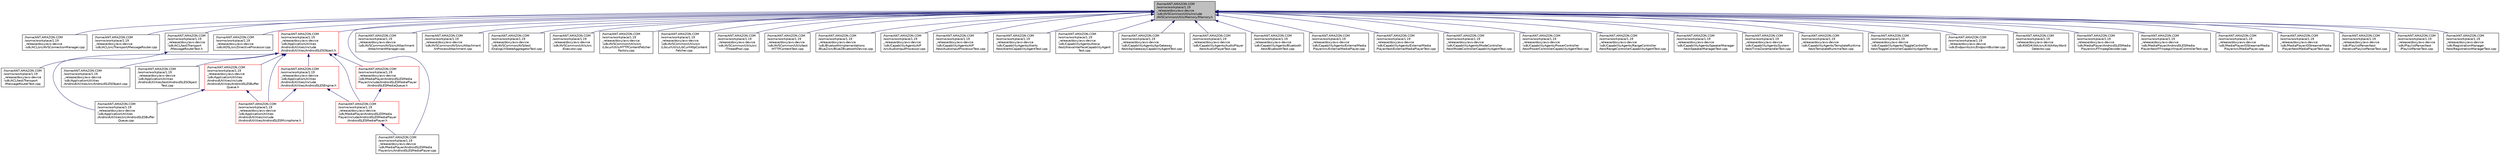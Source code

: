 digraph "/home/ANT.AMAZON.COM/womw/workplace/1.19_release/doxy/avs-device-sdk/AVSCommon/Utils/include/AVSCommon/Utils/Memory/Memory.h"
{
  edge [fontname="Helvetica",fontsize="10",labelfontname="Helvetica",labelfontsize="10"];
  node [fontname="Helvetica",fontsize="10",shape=record];
  Node3 [label="/home/ANT.AMAZON.COM\l/womw/workplace/1.19\l_release/doxy/avs-device\l-sdk/AVSCommon/Utils/include\l/AVSCommon/Utils/Memory/Memory.h",height=0.2,width=0.4,color="black", fillcolor="grey75", style="filled", fontcolor="black"];
  Node3 -> Node4 [dir="back",color="midnightblue",fontsize="10",style="solid",fontname="Helvetica"];
  Node4 [label="/home/ANT.AMAZON.COM\l/womw/workplace/1.19\l_release/doxy/avs-device\l-sdk/ACL/src/AVSConnectionManager.cpp",height=0.2,width=0.4,color="black", fillcolor="white", style="filled",URL="$_a_v_s_connection_manager_8cpp.html"];
  Node3 -> Node5 [dir="back",color="midnightblue",fontsize="10",style="solid",fontname="Helvetica"];
  Node5 [label="/home/ANT.AMAZON.COM\l/womw/workplace/1.19\l_release/doxy/avs-device\l-sdk/ACL/src/Transport/MessageRouter.cpp",height=0.2,width=0.4,color="black", fillcolor="white", style="filled",URL="$_message_router_8cpp.html"];
  Node3 -> Node6 [dir="back",color="midnightblue",fontsize="10",style="solid",fontname="Helvetica"];
  Node6 [label="/home/ANT.AMAZON.COM\l/womw/workplace/1.19\l_release/doxy/avs-device\l-sdk/ACL/test/Transport\l/MessageRouterTest.h",height=0.2,width=0.4,color="black", fillcolor="white", style="filled",URL="$_message_router_test_8h.html"];
  Node6 -> Node7 [dir="back",color="midnightblue",fontsize="10",style="solid",fontname="Helvetica"];
  Node7 [label="/home/ANT.AMAZON.COM\l/womw/workplace/1.19\l_release/doxy/avs-device\l-sdk/ACL/test/Transport\l/MessageRouterTest.cpp",height=0.2,width=0.4,color="black", fillcolor="white", style="filled",URL="$_message_router_test_8cpp.html"];
  Node3 -> Node8 [dir="back",color="midnightblue",fontsize="10",style="solid",fontname="Helvetica"];
  Node8 [label="/home/ANT.AMAZON.COM\l/womw/workplace/1.19\l_release/doxy/avs-device\l-sdk/ADSL/src/DirectiveProcessor.cpp",height=0.2,width=0.4,color="black", fillcolor="white", style="filled",URL="$_directive_processor_8cpp.html"];
  Node3 -> Node9 [dir="back",color="midnightblue",fontsize="10",style="solid",fontname="Helvetica"];
  Node9 [label="/home/ANT.AMAZON.COM\l/womw/workplace/1.19\l_release/doxy/avs-device\l-sdk/ApplicationUtilities\l/AndroidUtilities/include\l/AndroidUtilities/AndroidSLESObject.h",height=0.2,width=0.4,color="red", fillcolor="white", style="filled",URL="$_android_s_l_e_s_object_8h.html"];
  Node9 -> Node10 [dir="back",color="midnightblue",fontsize="10",style="solid",fontname="Helvetica"];
  Node10 [label="/home/ANT.AMAZON.COM\l/womw/workplace/1.19\l_release/doxy/avs-device\l-sdk/ApplicationUtilities\l/AndroidUtilities/include\l/AndroidUtilities/AndroidSLESBuffer\lQueue.h",height=0.2,width=0.4,color="red", fillcolor="white", style="filled",URL="$_android_s_l_e_s_buffer_queue_8h.html"];
  Node10 -> Node11 [dir="back",color="midnightblue",fontsize="10",style="solid",fontname="Helvetica"];
  Node11 [label="/home/ANT.AMAZON.COM\l/womw/workplace/1.19\l_release/doxy/avs-device\l-sdk/ApplicationUtilities\l/AndroidUtilities/include\l/AndroidUtilities/AndroidSLESMicrophone.h",height=0.2,width=0.4,color="red", fillcolor="white", style="filled",URL="$_android_s_l_e_s_microphone_8h.html"];
  Node10 -> Node15 [dir="back",color="midnightblue",fontsize="10",style="solid",fontname="Helvetica"];
  Node15 [label="/home/ANT.AMAZON.COM\l/womw/workplace/1.19\l_release/doxy/avs-device\l-sdk/ApplicationUtilities\l/AndroidUtilities/src/AndroidSLESBuffer\lQueue.cpp",height=0.2,width=0.4,color="black", fillcolor="white", style="filled",URL="$_android_s_l_e_s_buffer_queue_8cpp.html"];
  Node9 -> Node17 [dir="back",color="midnightblue",fontsize="10",style="solid",fontname="Helvetica"];
  Node17 [label="/home/ANT.AMAZON.COM\l/womw/workplace/1.19\l_release/doxy/avs-device\l-sdk/ApplicationUtilities\l/AndroidUtilities/include\l/AndroidUtilities/AndroidSLESEngine.h",height=0.2,width=0.4,color="red", fillcolor="white", style="filled",URL="$_android_s_l_e_s_engine_8h.html"];
  Node17 -> Node11 [dir="back",color="midnightblue",fontsize="10",style="solid",fontname="Helvetica"];
  Node17 -> Node18 [dir="back",color="midnightblue",fontsize="10",style="solid",fontname="Helvetica"];
  Node18 [label="/home/ANT.AMAZON.COM\l/womw/workplace/1.19\l_release/doxy/avs-device\l-sdk/MediaPlayer/AndroidSLESMedia\lPlayer/include/AndroidSLESMediaPlayer\l/AndroidSLESMediaPlayer.h",height=0.2,width=0.4,color="red", fillcolor="white", style="filled",URL="$_android_s_l_e_s_media_player_8h.html"];
  Node18 -> Node19 [dir="back",color="midnightblue",fontsize="10",style="solid",fontname="Helvetica"];
  Node19 [label="/home/ANT.AMAZON.COM\l/womw/workplace/1.19\l_release/doxy/avs-device\l-sdk/MediaPlayer/AndroidSLESMedia\lPlayer/src/AndroidSLESMediaPlayer.cpp",height=0.2,width=0.4,color="black", fillcolor="white", style="filled",URL="$_android_s_l_e_s_media_player_8cpp.html"];
  Node9 -> Node11 [dir="back",color="midnightblue",fontsize="10",style="solid",fontname="Helvetica"];
  Node9 -> Node15 [dir="back",color="midnightblue",fontsize="10",style="solid",fontname="Helvetica"];
  Node9 -> Node24 [dir="back",color="midnightblue",fontsize="10",style="solid",fontname="Helvetica"];
  Node24 [label="/home/ANT.AMAZON.COM\l/womw/workplace/1.19\l_release/doxy/avs-device\l-sdk/ApplicationUtilities\l/AndroidUtilities/src/AndroidSLESObject.cpp",height=0.2,width=0.4,color="black", fillcolor="white", style="filled",URL="$_android_s_l_e_s_object_8cpp.html"];
  Node9 -> Node25 [dir="back",color="midnightblue",fontsize="10",style="solid",fontname="Helvetica"];
  Node25 [label="/home/ANT.AMAZON.COM\l/womw/workplace/1.19\l_release/doxy/avs-device\l-sdk/ApplicationUtilities\l/AndroidUtilities/test/AndroidSLESObject\lTest.cpp",height=0.2,width=0.4,color="black", fillcolor="white", style="filled",URL="$_android_s_l_e_s_object_test_8cpp.html"];
  Node9 -> Node18 [dir="back",color="midnightblue",fontsize="10",style="solid",fontname="Helvetica"];
  Node9 -> Node26 [dir="back",color="midnightblue",fontsize="10",style="solid",fontname="Helvetica"];
  Node26 [label="/home/ANT.AMAZON.COM\l/womw/workplace/1.19\l_release/doxy/avs-device\l-sdk/MediaPlayer/AndroidSLESMedia\lPlayer/include/AndroidSLESMediaPlayer\l/AndroidSLESMediaQueue.h",height=0.2,width=0.4,color="red", fillcolor="white", style="filled",URL="$_android_s_l_e_s_media_queue_8h.html"];
  Node26 -> Node18 [dir="back",color="midnightblue",fontsize="10",style="solid",fontname="Helvetica"];
  Node3 -> Node29 [dir="back",color="midnightblue",fontsize="10",style="solid",fontname="Helvetica"];
  Node29 [label="/home/ANT.AMAZON.COM\l/womw/workplace/1.19\l_release/doxy/avs-device\l-sdk/AVSCommon/AVS/src/Attachment\l/AttachmentManager.cpp",height=0.2,width=0.4,color="black", fillcolor="white", style="filled",URL="$_attachment_manager_8cpp.html"];
  Node3 -> Node30 [dir="back",color="midnightblue",fontsize="10",style="solid",fontname="Helvetica"];
  Node30 [label="/home/ANT.AMAZON.COM\l/womw/workplace/1.19\l_release/doxy/avs-device\l-sdk/AVSCommon/AVS/src/Attachment\l/InProcessAttachment.cpp",height=0.2,width=0.4,color="black", fillcolor="white", style="filled",URL="$_in_process_attachment_8cpp.html"];
  Node3 -> Node31 [dir="back",color="midnightblue",fontsize="10",style="solid",fontname="Helvetica"];
  Node31 [label="/home/ANT.AMAZON.COM\l/womw/workplace/1.19\l_release/doxy/avs-device\l-sdk/AVSCommon/AVS/test\l/DialogUXStateAggregatorTest.cpp",height=0.2,width=0.4,color="black", fillcolor="white", style="filled",URL="$_dialog_u_x_state_aggregator_test_8cpp.html"];
  Node3 -> Node32 [dir="back",color="midnightblue",fontsize="10",style="solid",fontname="Helvetica"];
  Node32 [label="/home/ANT.AMAZON.COM\l/womw/workplace/1.19\l_release/doxy/avs-device\l-sdk/AVSCommon/Utils/src\l/Executor.cpp",height=0.2,width=0.4,color="black", fillcolor="white", style="filled",URL="$_executor_8cpp.html"];
  Node3 -> Node33 [dir="back",color="midnightblue",fontsize="10",style="solid",fontname="Helvetica"];
  Node33 [label="/home/ANT.AMAZON.COM\l/womw/workplace/1.19\l_release/doxy/avs-device\l-sdk/AVSCommon/Utils/src\l/LibcurlUtils/HTTPContentFetcher\lFactory.cpp",height=0.2,width=0.4,color="black", fillcolor="white", style="filled",URL="$_h_t_t_p_content_fetcher_factory_8cpp.html"];
  Node3 -> Node34 [dir="back",color="midnightblue",fontsize="10",style="solid",fontname="Helvetica"];
  Node34 [label="/home/ANT.AMAZON.COM\l/womw/workplace/1.19\l_release/doxy/avs-device\l-sdk/AVSCommon/Utils/src\l/LibcurlUtils/LibCurlHttpContent\lFetcher.cpp",height=0.2,width=0.4,color="black", fillcolor="white", style="filled",URL="$_lib_curl_http_content_fetcher_8cpp.html"];
  Node3 -> Node35 [dir="back",color="midnightblue",fontsize="10",style="solid",fontname="Helvetica"];
  Node35 [label="/home/ANT.AMAZON.COM\l/womw/workplace/1.19\l_release/doxy/avs-device\l-sdk/AVSCommon/Utils/src\l/ThreadPool.cpp",height=0.2,width=0.4,color="black", fillcolor="white", style="filled",URL="$_thread_pool_8cpp.html"];
  Node3 -> Node36 [dir="back",color="midnightblue",fontsize="10",style="solid",fontname="Helvetica"];
  Node36 [label="/home/ANT.AMAZON.COM\l/womw/workplace/1.19\l_release/doxy/avs-device\l-sdk/AVSCommon/Utils/test\l/HTTPContentTest.cpp",height=0.2,width=0.4,color="black", fillcolor="white", style="filled",URL="$_h_t_t_p_content_test_8cpp.html"];
  Node3 -> Node37 [dir="back",color="midnightblue",fontsize="10",style="solid",fontname="Helvetica"];
  Node37 [label="/home/ANT.AMAZON.COM\l/womw/workplace/1.19\l_release/doxy/avs-device\l-sdk/BluetoothImplementations\l/BlueZ/src/BlueZBluetoothDevice.cpp",height=0.2,width=0.4,color="black", fillcolor="white", style="filled",URL="$_blue_z_bluetooth_device_8cpp.html"];
  Node3 -> Node38 [dir="back",color="midnightblue",fontsize="10",style="solid",fontname="Helvetica"];
  Node38 [label="/home/ANT.AMAZON.COM\l/womw/workplace/1.19\l_release/doxy/avs-device\l-sdk/CapabilityAgents/AIP\l/src/AudioInputProcessor.cpp",height=0.2,width=0.4,color="black", fillcolor="white", style="filled",URL="$_audio_input_processor_8cpp.html"];
  Node3 -> Node39 [dir="back",color="midnightblue",fontsize="10",style="solid",fontname="Helvetica"];
  Node39 [label="/home/ANT.AMAZON.COM\l/womw/workplace/1.19\l_release/doxy/avs-device\l-sdk/CapabilityAgents/AIP\l/test/AudioInputProcessorTest.cpp",height=0.2,width=0.4,color="black", fillcolor="white", style="filled",URL="$_audio_input_processor_test_8cpp.html"];
  Node3 -> Node40 [dir="back",color="midnightblue",fontsize="10",style="solid",fontname="Helvetica"];
  Node40 [label="/home/ANT.AMAZON.COM\l/womw/workplace/1.19\l_release/doxy/avs-device\l-sdk/CapabilityAgents/Alerts\l/test/AlertsCapabilityAgentTest.cpp",height=0.2,width=0.4,color="black", fillcolor="white", style="filled",URL="$_alerts_capability_agent_test_8cpp.html"];
  Node3 -> Node41 [dir="back",color="midnightblue",fontsize="10",style="solid",fontname="Helvetica"];
  Node41 [label="/home/ANT.AMAZON.COM\l/womw/workplace/1.19\l_release/doxy/avs-device\l-sdk/CapabilityAgents/Alexa\l/test/AlexaInterfaceCapabilityAgent\lTest.cpp",height=0.2,width=0.4,color="black", fillcolor="white", style="filled",URL="$_alexa_interface_capability_agent_test_8cpp.html"];
  Node3 -> Node42 [dir="back",color="midnightblue",fontsize="10",style="solid",fontname="Helvetica"];
  Node42 [label="/home/ANT.AMAZON.COM\l/womw/workplace/1.19\l_release/doxy/avs-device\l-sdk/CapabilityAgents/ApiGateway\l/test/ApiGatewayCapabilityAgentTest.cpp",height=0.2,width=0.4,color="black", fillcolor="white", style="filled",URL="$_api_gateway_capability_agent_test_8cpp.html"];
  Node3 -> Node43 [dir="back",color="midnightblue",fontsize="10",style="solid",fontname="Helvetica"];
  Node43 [label="/home/ANT.AMAZON.COM\l/womw/workplace/1.19\l_release/doxy/avs-device\l-sdk/CapabilityAgents/AudioPlayer\l/test/AudioPlayerTest.cpp",height=0.2,width=0.4,color="black", fillcolor="white", style="filled",URL="$_audio_player_test_8cpp.html"];
  Node3 -> Node44 [dir="back",color="midnightblue",fontsize="10",style="solid",fontname="Helvetica"];
  Node44 [label="/home/ANT.AMAZON.COM\l/womw/workplace/1.19\l_release/doxy/avs-device\l-sdk/CapabilityAgents/Bluetooth\l/test/BluetoothTest.cpp",height=0.2,width=0.4,color="black", fillcolor="white", style="filled",URL="$_bluetooth_test_8cpp.html"];
  Node3 -> Node45 [dir="back",color="midnightblue",fontsize="10",style="solid",fontname="Helvetica"];
  Node45 [label="/home/ANT.AMAZON.COM\l/womw/workplace/1.19\l_release/doxy/avs-device\l-sdk/CapabilityAgents/ExternalMedia\lPlayer/src/ExternalMediaPlayer.cpp",height=0.2,width=0.4,color="black", fillcolor="white", style="filled",URL="$_external_media_player_8cpp.html"];
  Node3 -> Node46 [dir="back",color="midnightblue",fontsize="10",style="solid",fontname="Helvetica"];
  Node46 [label="/home/ANT.AMAZON.COM\l/womw/workplace/1.19\l_release/doxy/avs-device\l-sdk/CapabilityAgents/ExternalMedia\lPlayer/test/ExternalMediaPlayerTest.cpp",height=0.2,width=0.4,color="black", fillcolor="white", style="filled",URL="$_external_media_player_test_8cpp.html"];
  Node3 -> Node47 [dir="back",color="midnightblue",fontsize="10",style="solid",fontname="Helvetica"];
  Node47 [label="/home/ANT.AMAZON.COM\l/womw/workplace/1.19\l_release/doxy/avs-device\l-sdk/CapabilityAgents/ModeController\l/test/ModeControllerCapabilityAgentTest.cpp",height=0.2,width=0.4,color="black", fillcolor="white", style="filled",URL="$_mode_controller_capability_agent_test_8cpp.html"];
  Node3 -> Node48 [dir="back",color="midnightblue",fontsize="10",style="solid",fontname="Helvetica"];
  Node48 [label="/home/ANT.AMAZON.COM\l/womw/workplace/1.19\l_release/doxy/avs-device\l-sdk/CapabilityAgents/PowerController\l/test/PowerControllerCapabilityAgentTest.cpp",height=0.2,width=0.4,color="black", fillcolor="white", style="filled",URL="$_power_controller_capability_agent_test_8cpp.html"];
  Node3 -> Node49 [dir="back",color="midnightblue",fontsize="10",style="solid",fontname="Helvetica"];
  Node49 [label="/home/ANT.AMAZON.COM\l/womw/workplace/1.19\l_release/doxy/avs-device\l-sdk/CapabilityAgents/RangeController\l/test/RangeControllerCapabilityAgentTest.cpp",height=0.2,width=0.4,color="black", fillcolor="white", style="filled",URL="$_range_controller_capability_agent_test_8cpp.html"];
  Node3 -> Node50 [dir="back",color="midnightblue",fontsize="10",style="solid",fontname="Helvetica"];
  Node50 [label="/home/ANT.AMAZON.COM\l/womw/workplace/1.19\l_release/doxy/avs-device\l-sdk/CapabilityAgents/SpeakerManager\l/test/SpeakerManagerTest.cpp",height=0.2,width=0.4,color="black", fillcolor="white", style="filled",URL="$_speaker_manager_test_8cpp.html"];
  Node3 -> Node51 [dir="back",color="midnightblue",fontsize="10",style="solid",fontname="Helvetica"];
  Node51 [label="/home/ANT.AMAZON.COM\l/womw/workplace/1.19\l_release/doxy/avs-device\l-sdk/CapabilityAgents/System\l/test/TimeZoneHandlerTest.cpp",height=0.2,width=0.4,color="black", fillcolor="white", style="filled",URL="$_time_zone_handler_test_8cpp.html"];
  Node3 -> Node52 [dir="back",color="midnightblue",fontsize="10",style="solid",fontname="Helvetica"];
  Node52 [label="/home/ANT.AMAZON.COM\l/womw/workplace/1.19\l_release/doxy/avs-device\l-sdk/CapabilityAgents/TemplateRuntime\l/test/TemplateRuntimeTest.cpp",height=0.2,width=0.4,color="black", fillcolor="white", style="filled",URL="$_template_runtime_test_8cpp.html"];
  Node3 -> Node53 [dir="back",color="midnightblue",fontsize="10",style="solid",fontname="Helvetica"];
  Node53 [label="/home/ANT.AMAZON.COM\l/womw/workplace/1.19\l_release/doxy/avs-device\l-sdk/CapabilityAgents/ToggleController\l/test/ToggleControllerCapabilityAgentTest.cpp",height=0.2,width=0.4,color="black", fillcolor="white", style="filled",URL="$_toggle_controller_capability_agent_test_8cpp.html"];
  Node3 -> Node54 [dir="back",color="midnightblue",fontsize="10",style="solid",fontname="Helvetica"];
  Node54 [label="/home/ANT.AMAZON.COM\l/womw/workplace/1.19\l_release/doxy/avs-device\l-sdk/Endpoints/src/EndpointBuilder.cpp",height=0.2,width=0.4,color="black", fillcolor="white", style="filled",URL="$_endpoint_builder_8cpp.html"];
  Node3 -> Node55 [dir="back",color="midnightblue",fontsize="10",style="solid",fontname="Helvetica"];
  Node55 [label="/home/ANT.AMAZON.COM\l/womw/workplace/1.19\l_release/doxy/avs-device\l-sdk/KWD/KittAi/src/KittAiKeyWord\lDetector.cpp",height=0.2,width=0.4,color="black", fillcolor="white", style="filled",URL="$_kitt_ai_key_word_detector_8cpp.html"];
  Node3 -> Node19 [dir="back",color="midnightblue",fontsize="10",style="solid",fontname="Helvetica"];
  Node3 -> Node56 [dir="back",color="midnightblue",fontsize="10",style="solid",fontname="Helvetica"];
  Node56 [label="/home/ANT.AMAZON.COM\l/womw/workplace/1.19\l_release/doxy/avs-device\l-sdk/MediaPlayer/AndroidSLESMedia\lPlayer/src/FFmpegDecoder.cpp",height=0.2,width=0.4,color="black", fillcolor="white", style="filled",URL="$_f_fmpeg_decoder_8cpp.html"];
  Node3 -> Node57 [dir="back",color="midnightblue",fontsize="10",style="solid",fontname="Helvetica"];
  Node57 [label="/home/ANT.AMAZON.COM\l/womw/workplace/1.19\l_release/doxy/avs-device\l-sdk/MediaPlayer/AndroidSLESMedia\lPlayer/test/FFmpegUrlInputControllerTest.cpp",height=0.2,width=0.4,color="black", fillcolor="white", style="filled",URL="$_f_fmpeg_url_input_controller_test_8cpp.html"];
  Node3 -> Node58 [dir="back",color="midnightblue",fontsize="10",style="solid",fontname="Helvetica"];
  Node58 [label="/home/ANT.AMAZON.COM\l/womw/workplace/1.19\l_release/doxy/avs-device\l-sdk/MediaPlayer/GStreamerMedia\lPlayer/src/MediaPlayer.cpp",height=0.2,width=0.4,color="black", fillcolor="white", style="filled",URL="$_media_player_8cpp.html"];
  Node3 -> Node59 [dir="back",color="midnightblue",fontsize="10",style="solid",fontname="Helvetica"];
  Node59 [label="/home/ANT.AMAZON.COM\l/womw/workplace/1.19\l_release/doxy/avs-device\l-sdk/MediaPlayer/GStreamerMedia\lPlayer/test/MediaPlayerTest.cpp",height=0.2,width=0.4,color="black", fillcolor="white", style="filled",URL="$_media_player_test_8cpp.html"];
  Node3 -> Node60 [dir="back",color="midnightblue",fontsize="10",style="solid",fontname="Helvetica"];
  Node60 [label="/home/ANT.AMAZON.COM\l/womw/workplace/1.19\l_release/doxy/avs-device\l-sdk/PlaylistParser/test\l/IterativePlaylistParserTest.cpp",height=0.2,width=0.4,color="black", fillcolor="white", style="filled",URL="$_iterative_playlist_parser_test_8cpp.html"];
  Node3 -> Node61 [dir="back",color="midnightblue",fontsize="10",style="solid",fontname="Helvetica"];
  Node61 [label="/home/ANT.AMAZON.COM\l/womw/workplace/1.19\l_release/doxy/avs-device\l-sdk/PlaylistParser/test\l/PlaylistParserTest.cpp",height=0.2,width=0.4,color="black", fillcolor="white", style="filled",URL="$_playlist_parser_test_8cpp.html"];
  Node3 -> Node62 [dir="back",color="midnightblue",fontsize="10",style="solid",fontname="Helvetica"];
  Node62 [label="/home/ANT.AMAZON.COM\l/womw/workplace/1.19\l_release/doxy/avs-device\l-sdk/RegistrationManager\l/test/RegistrationManagerTest.cpp",height=0.2,width=0.4,color="black", fillcolor="white", style="filled",URL="$_registration_manager_test_8cpp.html"];
}
